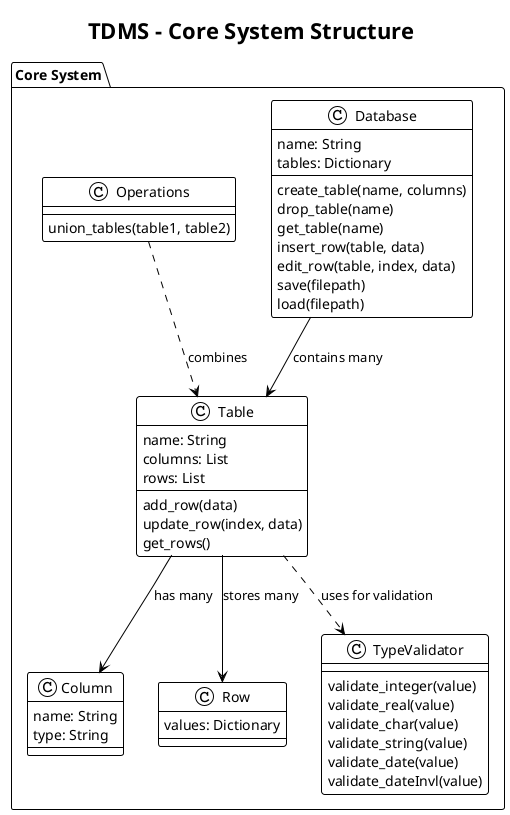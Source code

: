 @startuml class_core
!theme plain
title TDMS - Core System Structure

package "Core System" {
  class Database {
    name: String
    tables: Dictionary
    --
    create_table(name, columns)
    drop_table(name)
    get_table(name)
    insert_row(table, data)
    edit_row(table, index, data)
    save(filepath)
    load(filepath)
  }

  class Table {
    name: String
    columns: List
    rows: List
    --
    add_row(data)
    update_row(index, data)
    get_rows()
  }

  class Column {
    name: String
    type: String
  }

  class Row {
    values: Dictionary
  }

  class TypeValidator {
    --
    validate_integer(value)
    validate_real(value)
    validate_char(value)
    validate_string(value)
    validate_date(value)
    validate_dateInvl(value)
  }

  class Operations {
    --
    union_tables(table1, table2)
  }
}

Database --> Table : contains many
Table --> Column : has many
Table --> Row : stores many
Table ..> TypeValidator : uses for validation
Operations ..> Table : combines



@enduml
